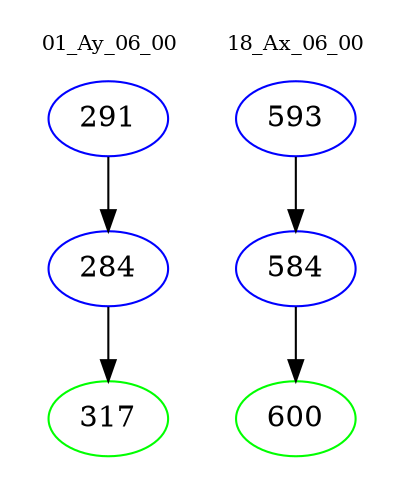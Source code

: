 digraph{
subgraph cluster_0 {
color = white
label = "01_Ay_06_00";
fontsize=10;
T0_291 [label="291", color="blue"]
T0_291 -> T0_284 [color="black"]
T0_284 [label="284", color="blue"]
T0_284 -> T0_317 [color="black"]
T0_317 [label="317", color="green"]
}
subgraph cluster_1 {
color = white
label = "18_Ax_06_00";
fontsize=10;
T1_593 [label="593", color="blue"]
T1_593 -> T1_584 [color="black"]
T1_584 [label="584", color="blue"]
T1_584 -> T1_600 [color="black"]
T1_600 [label="600", color="green"]
}
}
